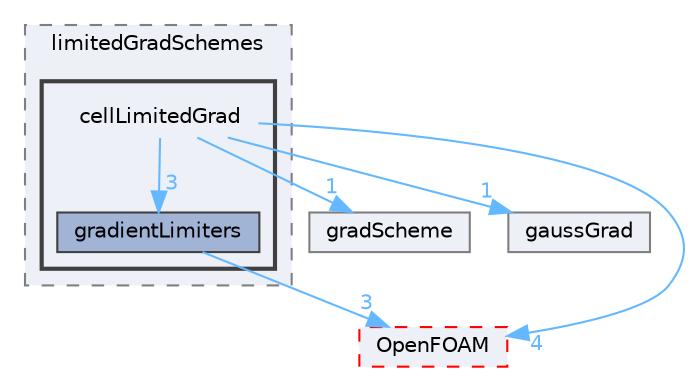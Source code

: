 digraph "src/finiteVolume/finiteVolume/gradSchemes/limitedGradSchemes/cellLimitedGrad"
{
 // LATEX_PDF_SIZE
  bgcolor="transparent";
  edge [fontname=Helvetica,fontsize=10,labelfontname=Helvetica,labelfontsize=10];
  node [fontname=Helvetica,fontsize=10,shape=box,height=0.2,width=0.4];
  compound=true
  subgraph clusterdir_fff497ac263f931389c898cdbfb5238e {
    graph [ bgcolor="#edf0f7", pencolor="grey50", label="limitedGradSchemes", fontname=Helvetica,fontsize=10 style="filled,dashed", URL="dir_fff497ac263f931389c898cdbfb5238e.html",tooltip=""]
  subgraph clusterdir_15b546026f25fe50ef80657f7461c9a9 {
    graph [ bgcolor="#edf0f7", pencolor="grey25", label="", fontname=Helvetica,fontsize=10 style="filled,bold", URL="dir_15b546026f25fe50ef80657f7461c9a9.html",tooltip=""]
    dir_15b546026f25fe50ef80657f7461c9a9 [shape=plaintext, label="cellLimitedGrad"];
  dir_99c330342ad9c3706c2bff45e85f8816 [label="gradientLimiters", fillcolor="#a2b4d6", color="grey25", style="filled", URL="dir_99c330342ad9c3706c2bff45e85f8816.html",tooltip=""];
  }
  }
  dir_34f6fdac462f96b744b53870896d634e [label="gradScheme", fillcolor="#edf0f7", color="grey50", style="filled", URL="dir_34f6fdac462f96b744b53870896d634e.html",tooltip=""];
  dir_88d539e89933277658cec4fd08ce15b4 [label="gaussGrad", fillcolor="#edf0f7", color="grey50", style="filled", URL="dir_88d539e89933277658cec4fd08ce15b4.html",tooltip=""];
  dir_c5473ff19b20e6ec4dfe5c310b3778a8 [label="OpenFOAM", fillcolor="#edf0f7", color="red", style="filled,dashed", URL="dir_c5473ff19b20e6ec4dfe5c310b3778a8.html",tooltip=""];
  dir_15b546026f25fe50ef80657f7461c9a9->dir_34f6fdac462f96b744b53870896d634e [headlabel="1", labeldistance=1.5 headhref="dir_000421_001670.html" href="dir_000421_001670.html" color="steelblue1" fontcolor="steelblue1"];
  dir_15b546026f25fe50ef80657f7461c9a9->dir_88d539e89933277658cec4fd08ce15b4 [headlabel="1", labeldistance=1.5 headhref="dir_000421_001595.html" href="dir_000421_001595.html" color="steelblue1" fontcolor="steelblue1"];
  dir_15b546026f25fe50ef80657f7461c9a9->dir_99c330342ad9c3706c2bff45e85f8816 [headlabel="3", labeldistance=1.5 headhref="dir_000421_001667.html" href="dir_000421_001667.html" color="steelblue1" fontcolor="steelblue1"];
  dir_15b546026f25fe50ef80657f7461c9a9->dir_c5473ff19b20e6ec4dfe5c310b3778a8 [headlabel="4", labeldistance=1.5 headhref="dir_000421_002695.html" href="dir_000421_002695.html" color="steelblue1" fontcolor="steelblue1"];
  dir_99c330342ad9c3706c2bff45e85f8816->dir_c5473ff19b20e6ec4dfe5c310b3778a8 [headlabel="3", labeldistance=1.5 headhref="dir_001667_002695.html" href="dir_001667_002695.html" color="steelblue1" fontcolor="steelblue1"];
}
